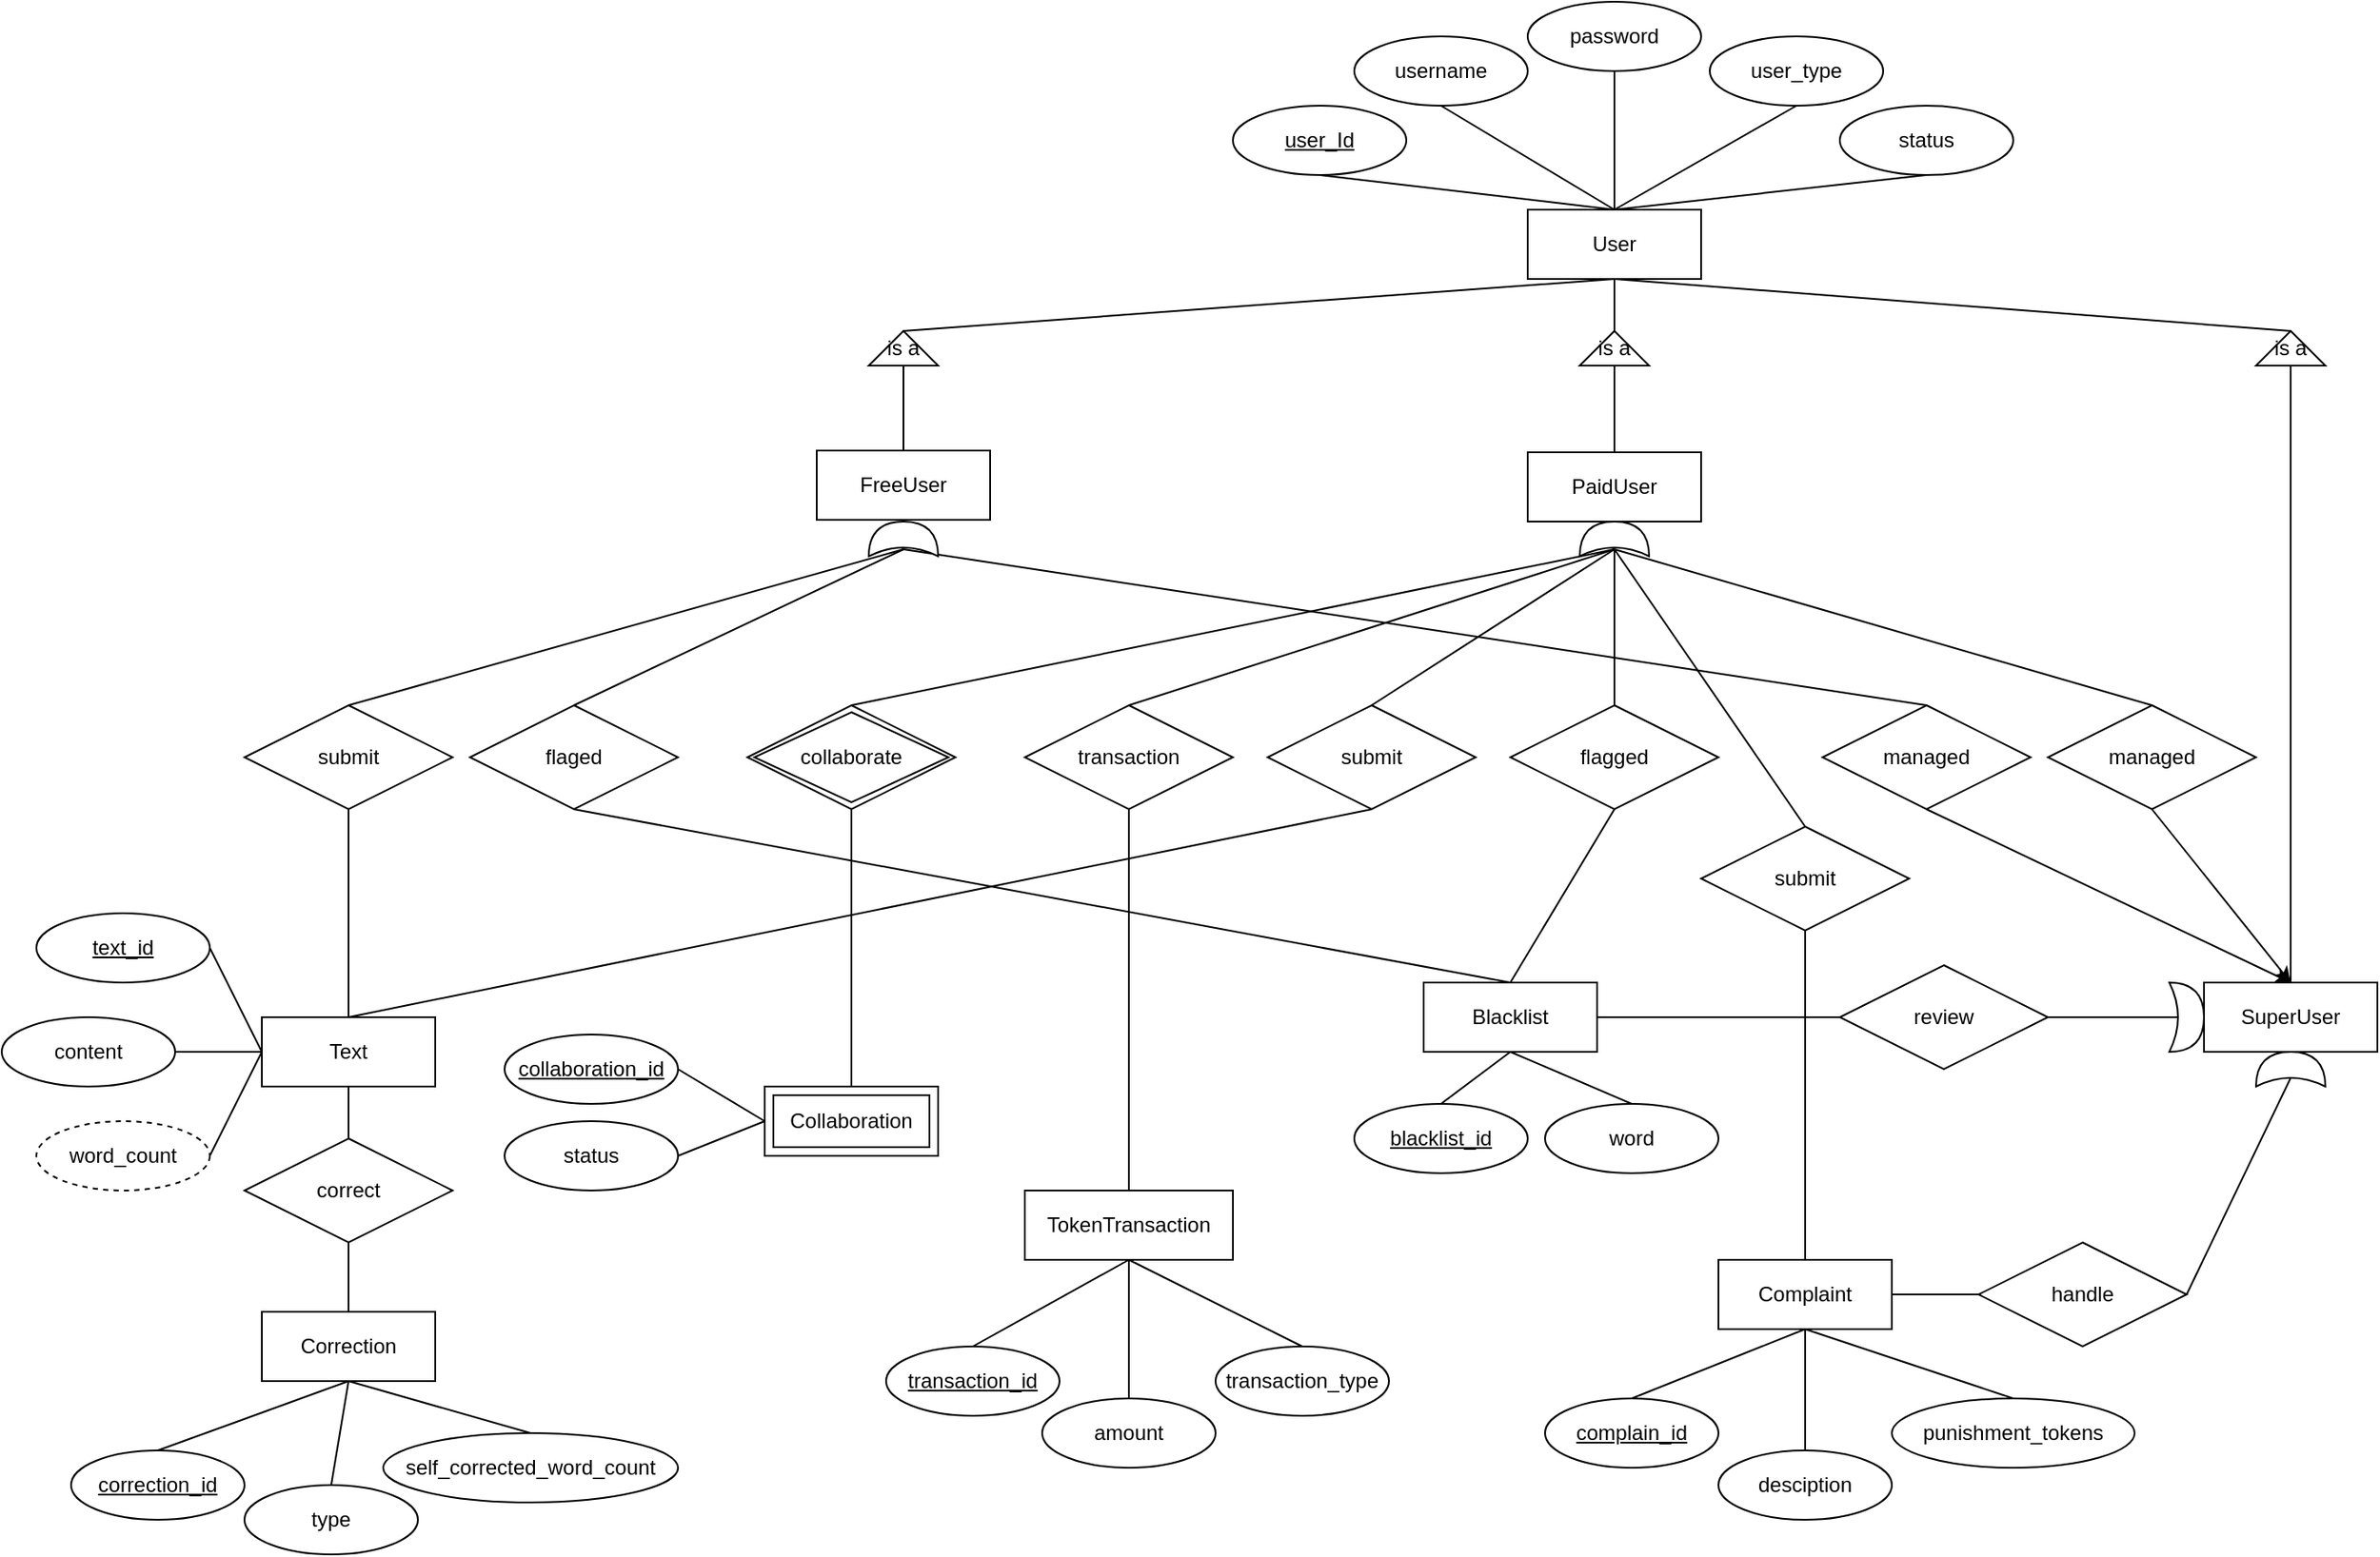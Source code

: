 <mxfile version="26.2.12">
  <diagram name="Page-1" id="tHgPeY9jMF7RolDbm9n4">
    <mxGraphModel dx="2150" dy="864" grid="1" gridSize="10" guides="1" tooltips="1" connect="1" arrows="1" fold="1" page="1" pageScale="1" pageWidth="850" pageHeight="1100" math="0" shadow="0">
      <root>
        <mxCell id="0" />
        <mxCell id="1" parent="0" />
        <mxCell id="P4qbpCAmtp6lULKFUFbl-10" value="user_Id" style="ellipse;whiteSpace=wrap;html=1;align=center;fontStyle=4;fontSize=12;spacing=2;" parent="1" vertex="1">
          <mxGeometry x="200" y="94" width="100" height="40" as="geometry" />
        </mxCell>
        <mxCell id="P4qbpCAmtp6lULKFUFbl-11" value="username" style="ellipse;whiteSpace=wrap;html=1;align=center;fontSize=12;spacing=2;" parent="1" vertex="1">
          <mxGeometry x="270" y="54" width="100" height="40" as="geometry" />
        </mxCell>
        <mxCell id="P4qbpCAmtp6lULKFUFbl-12" value="password" style="ellipse;whiteSpace=wrap;html=1;align=center;fontSize=12;spacing=2;" parent="1" vertex="1">
          <mxGeometry x="370" y="34" width="100" height="40" as="geometry" />
        </mxCell>
        <mxCell id="P4qbpCAmtp6lULKFUFbl-13" value="user_type" style="ellipse;whiteSpace=wrap;html=1;align=center;fontSize=12;spacing=2;" parent="1" vertex="1">
          <mxGeometry x="475" y="54" width="100" height="40" as="geometry" />
        </mxCell>
        <mxCell id="P4qbpCAmtp6lULKFUFbl-14" value="status" style="ellipse;whiteSpace=wrap;html=1;align=center;fontSize=12;spacing=2;" parent="1" vertex="1">
          <mxGeometry x="550" y="94" width="100" height="40" as="geometry" />
        </mxCell>
        <mxCell id="P4qbpCAmtp6lULKFUFbl-15" value="User" style="whiteSpace=wrap;html=1;align=center;fontSize=12;spacing=2;" parent="1" vertex="1">
          <mxGeometry x="370" y="154" width="100" height="40" as="geometry" />
        </mxCell>
        <mxCell id="P4qbpCAmtp6lULKFUFbl-16" value="" style="endArrow=none;html=1;rounded=0;entryX=0.5;entryY=1;entryDx=0;entryDy=0;exitX=0.5;exitY=0;exitDx=0;exitDy=0;fontSize=12;spacing=2;" parent="1" source="P4qbpCAmtp6lULKFUFbl-15" target="P4qbpCAmtp6lULKFUFbl-10" edge="1">
          <mxGeometry width="50" height="50" relative="1" as="geometry">
            <mxPoint x="530" y="394" as="sourcePoint" />
            <mxPoint x="580" y="344" as="targetPoint" />
          </mxGeometry>
        </mxCell>
        <mxCell id="P4qbpCAmtp6lULKFUFbl-17" value="" style="endArrow=none;html=1;rounded=0;exitX=0.5;exitY=0;exitDx=0;exitDy=0;entryX=0.5;entryY=1;entryDx=0;entryDy=0;fontSize=12;spacing=2;" parent="1" source="P4qbpCAmtp6lULKFUFbl-15" target="P4qbpCAmtp6lULKFUFbl-11" edge="1">
          <mxGeometry width="50" height="50" relative="1" as="geometry">
            <mxPoint x="430" y="164" as="sourcePoint" />
            <mxPoint x="300" y="94" as="targetPoint" />
          </mxGeometry>
        </mxCell>
        <mxCell id="P4qbpCAmtp6lULKFUFbl-18" value="" style="endArrow=none;html=1;rounded=0;entryX=0.5;entryY=1;entryDx=0;entryDy=0;exitX=0.5;exitY=0;exitDx=0;exitDy=0;fontSize=12;spacing=2;" parent="1" source="P4qbpCAmtp6lULKFUFbl-15" target="P4qbpCAmtp6lULKFUFbl-12" edge="1">
          <mxGeometry width="50" height="50" relative="1" as="geometry">
            <mxPoint x="440" y="174" as="sourcePoint" />
            <mxPoint x="230" y="134" as="targetPoint" />
          </mxGeometry>
        </mxCell>
        <mxCell id="P4qbpCAmtp6lULKFUFbl-19" value="" style="endArrow=none;html=1;rounded=0;entryX=0.5;entryY=1;entryDx=0;entryDy=0;exitX=0.5;exitY=0;exitDx=0;exitDy=0;fontSize=12;spacing=2;" parent="1" source="P4qbpCAmtp6lULKFUFbl-15" target="P4qbpCAmtp6lULKFUFbl-13" edge="1">
          <mxGeometry width="50" height="50" relative="1" as="geometry">
            <mxPoint x="450" y="184" as="sourcePoint" />
            <mxPoint x="240" y="144" as="targetPoint" />
          </mxGeometry>
        </mxCell>
        <mxCell id="P4qbpCAmtp6lULKFUFbl-20" value="" style="endArrow=none;html=1;rounded=0;entryX=0.5;entryY=1;entryDx=0;entryDy=0;exitX=0.5;exitY=0;exitDx=0;exitDy=0;fontSize=12;spacing=2;" parent="1" source="P4qbpCAmtp6lULKFUFbl-15" target="P4qbpCAmtp6lULKFUFbl-14" edge="1">
          <mxGeometry width="50" height="50" relative="1" as="geometry">
            <mxPoint x="460" y="194" as="sourcePoint" />
            <mxPoint x="250" y="154" as="targetPoint" />
          </mxGeometry>
        </mxCell>
        <mxCell id="7ByEqX-ZZdBEufOnPg0Z-1" value="is a" style="triangle;whiteSpace=wrap;html=1;direction=north;" parent="1" vertex="1">
          <mxGeometry x="400" y="224" width="40" height="20" as="geometry" />
        </mxCell>
        <mxCell id="7ByEqX-ZZdBEufOnPg0Z-4" value="" style="endArrow=none;html=1;rounded=0;entryX=0.5;entryY=1;entryDx=0;entryDy=0;exitX=1;exitY=0.5;exitDx=0;exitDy=0;" parent="1" source="7ByEqX-ZZdBEufOnPg0Z-1" target="P4qbpCAmtp6lULKFUFbl-15" edge="1">
          <mxGeometry width="50" height="50" relative="1" as="geometry">
            <mxPoint x="590" y="424" as="sourcePoint" />
            <mxPoint x="640" y="374" as="targetPoint" />
          </mxGeometry>
        </mxCell>
        <mxCell id="uxxhs3VHasBQDtWrgDYH-1" value="" style="endArrow=none;html=1;rounded=0;entryX=0;entryY=0.5;entryDx=0;entryDy=0;exitX=0.5;exitY=0;exitDx=0;exitDy=0;" parent="1" target="7ByEqX-ZZdBEufOnPg0Z-1" edge="1">
          <mxGeometry width="50" height="50" relative="1" as="geometry">
            <mxPoint x="420" y="294" as="sourcePoint" />
            <mxPoint x="460" y="394" as="targetPoint" />
          </mxGeometry>
        </mxCell>
        <mxCell id="uxxhs3VHasBQDtWrgDYH-2" value="is a" style="triangle;whiteSpace=wrap;html=1;direction=north;" parent="1" vertex="1">
          <mxGeometry x="-10" y="224" width="40" height="20" as="geometry" />
        </mxCell>
        <mxCell id="uxxhs3VHasBQDtWrgDYH-4" value="" style="endArrow=none;html=1;rounded=0;entryX=0;entryY=0.5;entryDx=0;entryDy=0;exitX=0.5;exitY=0;exitDx=0;exitDy=0;" parent="1" source="TUzhLPqwvkeekrmiyJnX-29" target="uxxhs3VHasBQDtWrgDYH-2" edge="1">
          <mxGeometry width="50" height="50" relative="1" as="geometry">
            <mxPoint x="10" y="290" as="sourcePoint" />
            <mxPoint x="290" y="360" as="targetPoint" />
          </mxGeometry>
        </mxCell>
        <mxCell id="uxxhs3VHasBQDtWrgDYH-5" value="is a" style="triangle;whiteSpace=wrap;html=1;direction=north;" parent="1" vertex="1">
          <mxGeometry x="790" y="224" width="40" height="20" as="geometry" />
        </mxCell>
        <mxCell id="uxxhs3VHasBQDtWrgDYH-6" value="SuperUser" style="whiteSpace=wrap;html=1;align=center;" parent="1" vertex="1">
          <mxGeometry x="760" y="600" width="100" height="40" as="geometry" />
        </mxCell>
        <mxCell id="uxxhs3VHasBQDtWrgDYH-7" value="" style="endArrow=none;html=1;rounded=0;entryX=0;entryY=0.5;entryDx=0;entryDy=0;exitX=0.5;exitY=0;exitDx=0;exitDy=0;" parent="1" source="uxxhs3VHasBQDtWrgDYH-6" target="uxxhs3VHasBQDtWrgDYH-5" edge="1">
          <mxGeometry width="50" height="50" relative="1" as="geometry">
            <mxPoint x="580" y="410" as="sourcePoint" />
            <mxPoint x="630" y="360" as="targetPoint" />
          </mxGeometry>
        </mxCell>
        <mxCell id="uxxhs3VHasBQDtWrgDYH-9" value="" style="endArrow=none;html=1;rounded=0;entryX=0.5;entryY=1;entryDx=0;entryDy=0;exitX=1;exitY=0.5;exitDx=0;exitDy=0;" parent="1" source="uxxhs3VHasBQDtWrgDYH-2" target="P4qbpCAmtp6lULKFUFbl-15" edge="1">
          <mxGeometry width="50" height="50" relative="1" as="geometry">
            <mxPoint x="410" y="414" as="sourcePoint" />
            <mxPoint x="460" y="364" as="targetPoint" />
          </mxGeometry>
        </mxCell>
        <mxCell id="uxxhs3VHasBQDtWrgDYH-10" value="" style="endArrow=none;html=1;rounded=0;entryX=0.5;entryY=1;entryDx=0;entryDy=0;exitX=1;exitY=0.5;exitDx=0;exitDy=0;" parent="1" source="uxxhs3VHasBQDtWrgDYH-5" target="P4qbpCAmtp6lULKFUFbl-15" edge="1">
          <mxGeometry width="50" height="50" relative="1" as="geometry">
            <mxPoint x="410" y="414" as="sourcePoint" />
            <mxPoint x="460" y="364" as="targetPoint" />
          </mxGeometry>
        </mxCell>
        <mxCell id="uxxhs3VHasBQDtWrgDYH-12" value="managed" style="shape=rhombus;perimeter=rhombusPerimeter;whiteSpace=wrap;html=1;align=center;" parent="1" vertex="1">
          <mxGeometry x="670" y="440" width="120" height="60" as="geometry" />
        </mxCell>
        <mxCell id="uxxhs3VHasBQDtWrgDYH-13" value="" style="endArrow=none;html=1;rounded=0;entryX=0.5;entryY=1;entryDx=0;entryDy=0;exitX=0.5;exitY=0;exitDx=0;exitDy=0;" parent="1" source="uxxhs3VHasBQDtWrgDYH-12" edge="1">
          <mxGeometry width="50" height="50" relative="1" as="geometry">
            <mxPoint x="410" y="460" as="sourcePoint" />
            <mxPoint x="420" y="350" as="targetPoint" />
          </mxGeometry>
        </mxCell>
        <mxCell id="uxxhs3VHasBQDtWrgDYH-15" value="managed" style="shape=rhombus;perimeter=rhombusPerimeter;whiteSpace=wrap;html=1;align=center;" parent="1" vertex="1">
          <mxGeometry x="540" y="440" width="120" height="60" as="geometry" />
        </mxCell>
        <mxCell id="uxxhs3VHasBQDtWrgDYH-16" value="" style="endArrow=none;html=1;rounded=0;exitX=0.5;exitY=1;exitDx=0;exitDy=0;entryX=0.5;entryY=0;entryDx=0;entryDy=0;" parent="1" target="uxxhs3VHasBQDtWrgDYH-15" edge="1">
          <mxGeometry width="50" height="50" relative="1" as="geometry">
            <mxPoint x="10" y="350" as="sourcePoint" />
            <mxPoint x="460" y="410" as="targetPoint" />
          </mxGeometry>
        </mxCell>
        <mxCell id="uxxhs3VHasBQDtWrgDYH-18" value="Text" style="whiteSpace=wrap;html=1;align=center;" parent="1" vertex="1">
          <mxGeometry x="-360" y="620" width="100" height="40" as="geometry" />
        </mxCell>
        <mxCell id="uxxhs3VHasBQDtWrgDYH-19" value="Blacklist" style="whiteSpace=wrap;html=1;align=center;" parent="1" vertex="1">
          <mxGeometry x="310" y="600" width="100" height="40" as="geometry" />
        </mxCell>
        <mxCell id="uxxhs3VHasBQDtWrgDYH-20" value="TokenTransaction" style="whiteSpace=wrap;html=1;align=center;" parent="1" vertex="1">
          <mxGeometry x="80" y="720" width="120" height="40" as="geometry" />
        </mxCell>
        <mxCell id="uxxhs3VHasBQDtWrgDYH-21" value="Correction" style="whiteSpace=wrap;html=1;align=center;" parent="1" vertex="1">
          <mxGeometry x="-360" y="790" width="100" height="40" as="geometry" />
        </mxCell>
        <mxCell id="uxxhs3VHasBQDtWrgDYH-22" value="submit" style="shape=rhombus;perimeter=rhombusPerimeter;whiteSpace=wrap;html=1;align=center;" parent="1" vertex="1">
          <mxGeometry x="-370" y="440" width="120" height="60" as="geometry" />
        </mxCell>
        <mxCell id="uxxhs3VHasBQDtWrgDYH-23" value="flagged" style="shape=rhombus;perimeter=rhombusPerimeter;whiteSpace=wrap;html=1;align=center;" parent="1" vertex="1">
          <mxGeometry x="360" y="440" width="120" height="60" as="geometry" />
        </mxCell>
        <mxCell id="uxxhs3VHasBQDtWrgDYH-24" value="" style="endArrow=none;html=1;rounded=0;exitX=0.5;exitY=0;exitDx=0;exitDy=0;" parent="1" source="uxxhs3VHasBQDtWrgDYH-23" edge="1">
          <mxGeometry width="50" height="50" relative="1" as="geometry">
            <mxPoint x="410" y="460" as="sourcePoint" />
            <mxPoint x="420" y="350" as="targetPoint" />
          </mxGeometry>
        </mxCell>
        <mxCell id="uxxhs3VHasBQDtWrgDYH-25" value="" style="endArrow=none;html=1;rounded=0;entryX=0.5;entryY=1;entryDx=0;entryDy=0;exitX=0.5;exitY=0;exitDx=0;exitDy=0;" parent="1" source="uxxhs3VHasBQDtWrgDYH-19" target="uxxhs3VHasBQDtWrgDYH-23" edge="1">
          <mxGeometry width="50" height="50" relative="1" as="geometry">
            <mxPoint x="360" y="585" as="sourcePoint" />
            <mxPoint x="460" y="440" as="targetPoint" />
          </mxGeometry>
        </mxCell>
        <mxCell id="uxxhs3VHasBQDtWrgDYH-26" value="" style="endArrow=none;html=1;rounded=0;exitX=0.5;exitY=0;exitDx=0;exitDy=0;entryX=0.5;entryY=1;entryDx=0;entryDy=0;" parent="1" source="uxxhs3VHasBQDtWrgDYH-22" edge="1">
          <mxGeometry width="50" height="50" relative="1" as="geometry">
            <mxPoint x="60" y="400" as="sourcePoint" />
            <mxPoint x="10" y="350" as="targetPoint" />
          </mxGeometry>
        </mxCell>
        <mxCell id="uxxhs3VHasBQDtWrgDYH-27" value="submit" style="shape=rhombus;perimeter=rhombusPerimeter;whiteSpace=wrap;html=1;align=center;" parent="1" vertex="1">
          <mxGeometry x="220" y="440" width="120" height="60" as="geometry" />
        </mxCell>
        <mxCell id="uxxhs3VHasBQDtWrgDYH-28" value="flaged" style="shape=rhombus;perimeter=rhombusPerimeter;whiteSpace=wrap;html=1;align=center;" parent="1" vertex="1">
          <mxGeometry x="-240" y="440" width="120" height="60" as="geometry" />
        </mxCell>
        <mxCell id="uxxhs3VHasBQDtWrgDYH-29" value="" style="endArrow=none;html=1;rounded=0;entryX=0.5;entryY=1;entryDx=0;entryDy=0;exitX=0.5;exitY=0;exitDx=0;exitDy=0;" parent="1" source="uxxhs3VHasBQDtWrgDYH-18" target="uxxhs3VHasBQDtWrgDYH-27" edge="1">
          <mxGeometry width="50" height="50" relative="1" as="geometry">
            <mxPoint x="350" y="600" as="sourcePoint" />
            <mxPoint x="460" y="440" as="targetPoint" />
          </mxGeometry>
        </mxCell>
        <mxCell id="uxxhs3VHasBQDtWrgDYH-31" value="" style="endArrow=none;html=1;rounded=0;entryX=0.5;entryY=1;entryDx=0;entryDy=0;" parent="1" target="uxxhs3VHasBQDtWrgDYH-28" edge="1">
          <mxGeometry width="50" height="50" relative="1" as="geometry">
            <mxPoint x="360" y="600" as="sourcePoint" />
            <mxPoint x="460" y="440" as="targetPoint" />
          </mxGeometry>
        </mxCell>
        <mxCell id="uxxhs3VHasBQDtWrgDYH-32" value="" style="endArrow=none;html=1;rounded=0;entryX=0.5;entryY=1;entryDx=0;entryDy=0;exitX=0.5;exitY=0;exitDx=0;exitDy=0;" parent="1" source="uxxhs3VHasBQDtWrgDYH-28" edge="1">
          <mxGeometry width="50" height="50" relative="1" as="geometry">
            <mxPoint x="410" y="460" as="sourcePoint" />
            <mxPoint x="10" y="350" as="targetPoint" />
          </mxGeometry>
        </mxCell>
        <mxCell id="uxxhs3VHasBQDtWrgDYH-33" value="" style="endArrow=none;html=1;rounded=0;entryX=0.5;entryY=1;entryDx=0;entryDy=0;exitX=0.5;exitY=0;exitDx=0;exitDy=0;" parent="1" source="uxxhs3VHasBQDtWrgDYH-27" edge="1">
          <mxGeometry width="50" height="50" relative="1" as="geometry">
            <mxPoint x="410" y="460" as="sourcePoint" />
            <mxPoint x="420" y="350" as="targetPoint" />
          </mxGeometry>
        </mxCell>
        <mxCell id="uxxhs3VHasBQDtWrgDYH-35" value="review" style="shape=rhombus;perimeter=rhombusPerimeter;whiteSpace=wrap;html=1;align=center;" parent="1" vertex="1">
          <mxGeometry x="550" y="590" width="120" height="60" as="geometry" />
        </mxCell>
        <mxCell id="uxxhs3VHasBQDtWrgDYH-36" value="" style="endArrow=none;html=1;rounded=0;entryX=0;entryY=0.5;entryDx=0;entryDy=0;exitX=1;exitY=0.5;exitDx=0;exitDy=0;" parent="1" source="uxxhs3VHasBQDtWrgDYH-19" target="uxxhs3VHasBQDtWrgDYH-35" edge="1">
          <mxGeometry width="50" height="50" relative="1" as="geometry">
            <mxPoint x="425" y="620" as="sourcePoint" />
            <mxPoint x="460" y="440" as="targetPoint" />
          </mxGeometry>
        </mxCell>
        <mxCell id="uxxhs3VHasBQDtWrgDYH-37" value="" style="endArrow=none;html=1;rounded=0;entryX=0.25;entryY=0.5;entryDx=0;entryDy=0;entryPerimeter=0;" parent="1" source="uxxhs3VHasBQDtWrgDYH-35" target="TUzhLPqwvkeekrmiyJnX-33" edge="1">
          <mxGeometry width="50" height="50" relative="1" as="geometry">
            <mxPoint x="410" y="490" as="sourcePoint" />
            <mxPoint x="730" y="620" as="targetPoint" />
          </mxGeometry>
        </mxCell>
        <mxCell id="uxxhs3VHasBQDtWrgDYH-38" value="text_id" style="ellipse;whiteSpace=wrap;html=1;align=center;fontStyle=4;" parent="1" vertex="1">
          <mxGeometry x="-490" y="560" width="100" height="40" as="geometry" />
        </mxCell>
        <mxCell id="uxxhs3VHasBQDtWrgDYH-39" value="content" style="ellipse;whiteSpace=wrap;html=1;align=center;" parent="1" vertex="1">
          <mxGeometry x="-510" y="620" width="100" height="40" as="geometry" />
        </mxCell>
        <mxCell id="uxxhs3VHasBQDtWrgDYH-41" value="word_count" style="ellipse;whiteSpace=wrap;html=1;align=center;dashed=1;" parent="1" vertex="1">
          <mxGeometry x="-490" y="680" width="100" height="40" as="geometry" />
        </mxCell>
        <mxCell id="uxxhs3VHasBQDtWrgDYH-42" value="" style="endArrow=none;html=1;rounded=0;entryX=1;entryY=0.5;entryDx=0;entryDy=0;exitX=0;exitY=0.5;exitDx=0;exitDy=0;" parent="1" source="uxxhs3VHasBQDtWrgDYH-18" target="uxxhs3VHasBQDtWrgDYH-38" edge="1">
          <mxGeometry width="50" height="50" relative="1" as="geometry">
            <mxPoint x="90" y="510" as="sourcePoint" />
            <mxPoint x="140" y="460" as="targetPoint" />
          </mxGeometry>
        </mxCell>
        <mxCell id="uxxhs3VHasBQDtWrgDYH-43" value="" style="endArrow=none;html=1;rounded=0;entryX=1;entryY=0.5;entryDx=0;entryDy=0;exitX=0;exitY=0.5;exitDx=0;exitDy=0;" parent="1" source="uxxhs3VHasBQDtWrgDYH-18" target="uxxhs3VHasBQDtWrgDYH-39" edge="1">
          <mxGeometry width="50" height="50" relative="1" as="geometry">
            <mxPoint x="90" y="510" as="sourcePoint" />
            <mxPoint x="140" y="460" as="targetPoint" />
          </mxGeometry>
        </mxCell>
        <mxCell id="uxxhs3VHasBQDtWrgDYH-44" value="" style="endArrow=none;html=1;rounded=0;entryX=1;entryY=0.5;entryDx=0;entryDy=0;exitX=0;exitY=0.5;exitDx=0;exitDy=0;" parent="1" source="uxxhs3VHasBQDtWrgDYH-18" target="uxxhs3VHasBQDtWrgDYH-41" edge="1">
          <mxGeometry width="50" height="50" relative="1" as="geometry">
            <mxPoint x="90" y="510" as="sourcePoint" />
            <mxPoint x="140" y="460" as="targetPoint" />
          </mxGeometry>
        </mxCell>
        <mxCell id="uxxhs3VHasBQDtWrgDYH-45" value="blacklist_id" style="ellipse;whiteSpace=wrap;html=1;align=center;fontStyle=4;" parent="1" vertex="1">
          <mxGeometry x="270" y="670" width="100" height="40" as="geometry" />
        </mxCell>
        <mxCell id="uxxhs3VHasBQDtWrgDYH-46" value="word" style="ellipse;whiteSpace=wrap;html=1;align=center;" parent="1" vertex="1">
          <mxGeometry x="380" y="670" width="100" height="40" as="geometry" />
        </mxCell>
        <mxCell id="uxxhs3VHasBQDtWrgDYH-50" value="Complaint" style="whiteSpace=wrap;html=1;align=center;" parent="1" vertex="1">
          <mxGeometry x="480" y="760" width="100" height="40" as="geometry" />
        </mxCell>
        <mxCell id="uxxhs3VHasBQDtWrgDYH-52" value="submit" style="shape=rhombus;perimeter=rhombusPerimeter;whiteSpace=wrap;html=1;align=center;" parent="1" vertex="1">
          <mxGeometry x="470" y="510" width="120" height="60" as="geometry" />
        </mxCell>
        <mxCell id="uxxhs3VHasBQDtWrgDYH-53" value="" style="endArrow=none;html=1;rounded=0;entryX=0.5;entryY=1;entryDx=0;entryDy=0;exitX=0.5;exitY=0;exitDx=0;exitDy=0;" parent="1" source="uxxhs3VHasBQDtWrgDYH-52" edge="1">
          <mxGeometry width="50" height="50" relative="1" as="geometry">
            <mxPoint x="320" y="580" as="sourcePoint" />
            <mxPoint x="420" y="350" as="targetPoint" />
          </mxGeometry>
        </mxCell>
        <mxCell id="uxxhs3VHasBQDtWrgDYH-54" value="" style="endArrow=none;html=1;rounded=0;entryX=0.5;entryY=1;entryDx=0;entryDy=0;exitX=0.5;exitY=0;exitDx=0;exitDy=0;" parent="1" source="uxxhs3VHasBQDtWrgDYH-50" target="uxxhs3VHasBQDtWrgDYH-52" edge="1">
          <mxGeometry width="50" height="50" relative="1" as="geometry">
            <mxPoint x="320" y="610" as="sourcePoint" />
            <mxPoint x="370" y="560" as="targetPoint" />
          </mxGeometry>
        </mxCell>
        <mxCell id="uxxhs3VHasBQDtWrgDYH-55" value="handle" style="shape=rhombus;perimeter=rhombusPerimeter;whiteSpace=wrap;html=1;align=center;" parent="1" vertex="1">
          <mxGeometry x="630" y="750" width="120" height="60" as="geometry" />
        </mxCell>
        <mxCell id="uxxhs3VHasBQDtWrgDYH-56" value="" style="endArrow=none;html=1;rounded=0;exitX=1;exitY=0.5;exitDx=0;exitDy=0;entryX=0.25;entryY=0.5;entryDx=0;entryDy=0;entryPerimeter=0;" parent="1" source="uxxhs3VHasBQDtWrgDYH-55" target="TUzhLPqwvkeekrmiyJnX-34" edge="1">
          <mxGeometry width="50" height="50" relative="1" as="geometry">
            <mxPoint x="320" y="610" as="sourcePoint" />
            <mxPoint x="800" y="690" as="targetPoint" />
          </mxGeometry>
        </mxCell>
        <mxCell id="uxxhs3VHasBQDtWrgDYH-57" value="" style="endArrow=none;html=1;rounded=0;entryX=0;entryY=0.5;entryDx=0;entryDy=0;exitX=1;exitY=0.5;exitDx=0;exitDy=0;" parent="1" source="uxxhs3VHasBQDtWrgDYH-50" target="uxxhs3VHasBQDtWrgDYH-55" edge="1">
          <mxGeometry width="50" height="50" relative="1" as="geometry">
            <mxPoint x="320" y="610" as="sourcePoint" />
            <mxPoint x="370" y="560" as="targetPoint" />
          </mxGeometry>
        </mxCell>
        <mxCell id="uxxhs3VHasBQDtWrgDYH-58" value="correct" style="shape=rhombus;perimeter=rhombusPerimeter;whiteSpace=wrap;html=1;align=center;" parent="1" vertex="1">
          <mxGeometry x="-370" y="690" width="120" height="60" as="geometry" />
        </mxCell>
        <mxCell id="uxxhs3VHasBQDtWrgDYH-59" value="" style="endArrow=none;html=1;rounded=0;entryX=0.5;entryY=0;entryDx=0;entryDy=0;exitX=0.5;exitY=1;exitDx=0;exitDy=0;" parent="1" source="uxxhs3VHasBQDtWrgDYH-58" target="uxxhs3VHasBQDtWrgDYH-21" edge="1">
          <mxGeometry width="50" height="50" relative="1" as="geometry">
            <mxPoint x="320" y="610" as="sourcePoint" />
            <mxPoint x="370" y="560" as="targetPoint" />
          </mxGeometry>
        </mxCell>
        <mxCell id="uxxhs3VHasBQDtWrgDYH-61" value="" style="endArrow=none;html=1;rounded=0;entryX=0.5;entryY=1;entryDx=0;entryDy=0;exitX=0.5;exitY=0;exitDx=0;exitDy=0;" parent="1" source="uxxhs3VHasBQDtWrgDYH-58" target="uxxhs3VHasBQDtWrgDYH-18" edge="1">
          <mxGeometry width="50" height="50" relative="1" as="geometry">
            <mxPoint x="130" y="630" as="sourcePoint" />
            <mxPoint x="180" y="580" as="targetPoint" />
          </mxGeometry>
        </mxCell>
        <mxCell id="uxxhs3VHasBQDtWrgDYH-62" value="transaction" style="shape=rhombus;perimeter=rhombusPerimeter;whiteSpace=wrap;html=1;align=center;" parent="1" vertex="1">
          <mxGeometry x="80" y="440" width="120" height="60" as="geometry" />
        </mxCell>
        <mxCell id="uxxhs3VHasBQDtWrgDYH-63" value="" style="endArrow=none;html=1;rounded=0;exitX=0.5;exitY=0;exitDx=0;exitDy=0;" parent="1" source="uxxhs3VHasBQDtWrgDYH-62" edge="1">
          <mxGeometry width="50" height="50" relative="1" as="geometry">
            <mxPoint x="190" y="580" as="sourcePoint" />
            <mxPoint x="420" y="350" as="targetPoint" />
          </mxGeometry>
        </mxCell>
        <mxCell id="uxxhs3VHasBQDtWrgDYH-64" value="" style="endArrow=none;html=1;rounded=0;entryX=0.5;entryY=1;entryDx=0;entryDy=0;exitX=0.5;exitY=0;exitDx=0;exitDy=0;" parent="1" source="uxxhs3VHasBQDtWrgDYH-20" target="uxxhs3VHasBQDtWrgDYH-62" edge="1">
          <mxGeometry width="50" height="50" relative="1" as="geometry">
            <mxPoint x="190" y="610" as="sourcePoint" />
            <mxPoint x="240" y="560" as="targetPoint" />
          </mxGeometry>
        </mxCell>
        <mxCell id="uxxhs3VHasBQDtWrgDYH-65" value="" style="endArrow=none;html=1;rounded=0;entryX=0.5;entryY=1;entryDx=0;entryDy=0;exitX=0.5;exitY=0;exitDx=0;exitDy=0;" parent="1" source="uxxhs3VHasBQDtWrgDYH-45" target="uxxhs3VHasBQDtWrgDYH-19" edge="1">
          <mxGeometry width="50" height="50" relative="1" as="geometry">
            <mxPoint x="200" y="610" as="sourcePoint" />
            <mxPoint x="250" y="560" as="targetPoint" />
          </mxGeometry>
        </mxCell>
        <mxCell id="uxxhs3VHasBQDtWrgDYH-66" value="" style="endArrow=none;html=1;rounded=0;entryX=0.5;entryY=1;entryDx=0;entryDy=0;exitX=0.5;exitY=0;exitDx=0;exitDy=0;" parent="1" source="uxxhs3VHasBQDtWrgDYH-46" target="uxxhs3VHasBQDtWrgDYH-19" edge="1">
          <mxGeometry width="50" height="50" relative="1" as="geometry">
            <mxPoint x="200" y="610" as="sourcePoint" />
            <mxPoint x="250" y="560" as="targetPoint" />
          </mxGeometry>
        </mxCell>
        <mxCell id="uxxhs3VHasBQDtWrgDYH-70" value="transaction_id" style="ellipse;whiteSpace=wrap;html=1;align=center;fontStyle=4;" parent="1" vertex="1">
          <mxGeometry y="810" width="100" height="40" as="geometry" />
        </mxCell>
        <mxCell id="uxxhs3VHasBQDtWrgDYH-71" value="amount" style="ellipse;whiteSpace=wrap;html=1;align=center;" parent="1" vertex="1">
          <mxGeometry x="90" y="840" width="100" height="40" as="geometry" />
        </mxCell>
        <mxCell id="uxxhs3VHasBQDtWrgDYH-72" value="transaction_type" style="ellipse;whiteSpace=wrap;html=1;align=center;" parent="1" vertex="1">
          <mxGeometry x="190" y="810" width="100" height="40" as="geometry" />
        </mxCell>
        <mxCell id="uxxhs3VHasBQDtWrgDYH-73" value="" style="endArrow=none;html=1;rounded=0;entryX=0.5;entryY=0;entryDx=0;entryDy=0;exitX=0.5;exitY=1;exitDx=0;exitDy=0;" parent="1" source="uxxhs3VHasBQDtWrgDYH-20" target="uxxhs3VHasBQDtWrgDYH-70" edge="1">
          <mxGeometry width="50" height="50" relative="1" as="geometry">
            <mxPoint x="370" y="550" as="sourcePoint" />
            <mxPoint x="420" y="500" as="targetPoint" />
          </mxGeometry>
        </mxCell>
        <mxCell id="uxxhs3VHasBQDtWrgDYH-74" value="" style="endArrow=none;html=1;rounded=0;entryX=0.5;entryY=0;entryDx=0;entryDy=0;exitX=0.5;exitY=1;exitDx=0;exitDy=0;" parent="1" source="uxxhs3VHasBQDtWrgDYH-20" target="uxxhs3VHasBQDtWrgDYH-71" edge="1">
          <mxGeometry width="50" height="50" relative="1" as="geometry">
            <mxPoint x="370" y="550" as="sourcePoint" />
            <mxPoint x="420" y="500" as="targetPoint" />
          </mxGeometry>
        </mxCell>
        <mxCell id="uxxhs3VHasBQDtWrgDYH-75" value="" style="endArrow=none;html=1;rounded=0;entryX=0.5;entryY=0;entryDx=0;entryDy=0;" parent="1" target="uxxhs3VHasBQDtWrgDYH-72" edge="1">
          <mxGeometry width="50" height="50" relative="1" as="geometry">
            <mxPoint x="140" y="760" as="sourcePoint" />
            <mxPoint x="420" y="500" as="targetPoint" />
          </mxGeometry>
        </mxCell>
        <mxCell id="uxxhs3VHasBQDtWrgDYH-76" value="correction_id" style="ellipse;whiteSpace=wrap;html=1;align=center;fontStyle=4;" parent="1" vertex="1">
          <mxGeometry x="-470" y="870" width="100" height="40" as="geometry" />
        </mxCell>
        <mxCell id="uxxhs3VHasBQDtWrgDYH-77" value="type" style="ellipse;whiteSpace=wrap;html=1;align=center;" parent="1" vertex="1">
          <mxGeometry x="-370" y="890" width="100" height="40" as="geometry" />
        </mxCell>
        <mxCell id="uxxhs3VHasBQDtWrgDYH-78" value="self_corrected_word_count" style="ellipse;whiteSpace=wrap;html=1;align=center;" parent="1" vertex="1">
          <mxGeometry x="-290" y="860" width="170" height="40" as="geometry" />
        </mxCell>
        <mxCell id="uxxhs3VHasBQDtWrgDYH-79" value="" style="endArrow=none;html=1;rounded=0;entryX=0.5;entryY=0;entryDx=0;entryDy=0;exitX=0.5;exitY=1;exitDx=0;exitDy=0;" parent="1" source="uxxhs3VHasBQDtWrgDYH-21" target="uxxhs3VHasBQDtWrgDYH-76" edge="1">
          <mxGeometry width="50" height="50" relative="1" as="geometry">
            <mxPoint x="180" y="620" as="sourcePoint" />
            <mxPoint x="230" y="570" as="targetPoint" />
          </mxGeometry>
        </mxCell>
        <mxCell id="uxxhs3VHasBQDtWrgDYH-80" value="" style="endArrow=none;html=1;rounded=0;entryX=0.5;entryY=0;entryDx=0;entryDy=0;" parent="1" target="uxxhs3VHasBQDtWrgDYH-77" edge="1">
          <mxGeometry width="50" height="50" relative="1" as="geometry">
            <mxPoint x="-310" y="830" as="sourcePoint" />
            <mxPoint x="230" y="570" as="targetPoint" />
          </mxGeometry>
        </mxCell>
        <mxCell id="uxxhs3VHasBQDtWrgDYH-81" value="" style="endArrow=none;html=1;rounded=0;entryX=0.5;entryY=0;entryDx=0;entryDy=0;" parent="1" target="uxxhs3VHasBQDtWrgDYH-78" edge="1">
          <mxGeometry width="50" height="50" relative="1" as="geometry">
            <mxPoint x="-310" y="830" as="sourcePoint" />
            <mxPoint x="230" y="570" as="targetPoint" />
          </mxGeometry>
        </mxCell>
        <mxCell id="uxxhs3VHasBQDtWrgDYH-82" value="complain_id" style="ellipse;whiteSpace=wrap;html=1;align=center;fontStyle=4;" parent="1" vertex="1">
          <mxGeometry x="380" y="840" width="100" height="40" as="geometry" />
        </mxCell>
        <mxCell id="uxxhs3VHasBQDtWrgDYH-83" value="desciption" style="ellipse;whiteSpace=wrap;html=1;align=center;" parent="1" vertex="1">
          <mxGeometry x="480" y="870" width="100" height="40" as="geometry" />
        </mxCell>
        <mxCell id="uxxhs3VHasBQDtWrgDYH-84" value="punishment_tokens" style="ellipse;whiteSpace=wrap;html=1;align=center;" parent="1" vertex="1">
          <mxGeometry x="580" y="840" width="140" height="40" as="geometry" />
        </mxCell>
        <mxCell id="uxxhs3VHasBQDtWrgDYH-85" value="" style="endArrow=none;html=1;rounded=0;entryX=0.5;entryY=1;entryDx=0;entryDy=0;exitX=0.5;exitY=0;exitDx=0;exitDy=0;" parent="1" source="uxxhs3VHasBQDtWrgDYH-82" target="uxxhs3VHasBQDtWrgDYH-50" edge="1">
          <mxGeometry width="50" height="50" relative="1" as="geometry">
            <mxPoint x="370" y="590" as="sourcePoint" />
            <mxPoint x="420" y="540" as="targetPoint" />
          </mxGeometry>
        </mxCell>
        <mxCell id="uxxhs3VHasBQDtWrgDYH-86" value="" style="endArrow=none;html=1;rounded=0;entryX=0.5;entryY=1;entryDx=0;entryDy=0;exitX=0.5;exitY=0;exitDx=0;exitDy=0;" parent="1" source="uxxhs3VHasBQDtWrgDYH-83" target="uxxhs3VHasBQDtWrgDYH-50" edge="1">
          <mxGeometry width="50" height="50" relative="1" as="geometry">
            <mxPoint x="370" y="590" as="sourcePoint" />
            <mxPoint x="420" y="540" as="targetPoint" />
          </mxGeometry>
        </mxCell>
        <mxCell id="uxxhs3VHasBQDtWrgDYH-87" value="" style="endArrow=none;html=1;rounded=0;exitX=0.5;exitY=0;exitDx=0;exitDy=0;" parent="1" source="uxxhs3VHasBQDtWrgDYH-84" edge="1">
          <mxGeometry width="50" height="50" relative="1" as="geometry">
            <mxPoint x="370" y="590" as="sourcePoint" />
            <mxPoint x="530" y="800" as="targetPoint" />
          </mxGeometry>
        </mxCell>
        <mxCell id="TUzhLPqwvkeekrmiyJnX-3" value="" style="endArrow=none;html=1;rounded=0;exitX=0.5;exitY=0;exitDx=0;exitDy=0;" edge="1" parent="1" source="TUzhLPqwvkeekrmiyJnX-18">
          <mxGeometry width="50" height="50" relative="1" as="geometry">
            <mxPoint x="-20" y="410" as="sourcePoint" />
            <mxPoint x="420" y="350" as="targetPoint" />
          </mxGeometry>
        </mxCell>
        <mxCell id="TUzhLPqwvkeekrmiyJnX-4" value="" style="endArrow=none;html=1;rounded=0;entryX=0.5;entryY=1;entryDx=0;entryDy=0;exitX=0.5;exitY=0;exitDx=0;exitDy=0;" edge="1" parent="1">
          <mxGeometry width="50" height="50" relative="1" as="geometry">
            <mxPoint x="-20" y="660" as="sourcePoint" />
            <mxPoint x="-20" y="500" as="targetPoint" />
          </mxGeometry>
        </mxCell>
        <mxCell id="TUzhLPqwvkeekrmiyJnX-8" value="collaboration_id" style="ellipse;whiteSpace=wrap;html=1;align=center;fontStyle=4;" vertex="1" parent="1">
          <mxGeometry x="-220" y="630" width="100" height="40" as="geometry" />
        </mxCell>
        <mxCell id="TUzhLPqwvkeekrmiyJnX-9" value="status" style="ellipse;whiteSpace=wrap;html=1;align=center;" vertex="1" parent="1">
          <mxGeometry x="-220" y="680" width="100" height="40" as="geometry" />
        </mxCell>
        <mxCell id="TUzhLPqwvkeekrmiyJnX-10" value="" style="endArrow=none;html=1;rounded=0;entryX=1;entryY=0.5;entryDx=0;entryDy=0;exitX=0;exitY=0.5;exitDx=0;exitDy=0;" edge="1" parent="1" source="TUzhLPqwvkeekrmiyJnX-16" target="TUzhLPqwvkeekrmiyJnX-8">
          <mxGeometry width="50" height="50" relative="1" as="geometry">
            <mxPoint x="-80" y="680" as="sourcePoint" />
            <mxPoint x="160" y="600" as="targetPoint" />
          </mxGeometry>
        </mxCell>
        <mxCell id="TUzhLPqwvkeekrmiyJnX-11" value="" style="endArrow=none;html=1;rounded=0;exitX=1;exitY=0.5;exitDx=0;exitDy=0;entryX=0;entryY=0.5;entryDx=0;entryDy=0;" edge="1" parent="1" source="TUzhLPqwvkeekrmiyJnX-9" target="TUzhLPqwvkeekrmiyJnX-16">
          <mxGeometry width="50" height="50" relative="1" as="geometry">
            <mxPoint x="110" y="650" as="sourcePoint" />
            <mxPoint x="-80" y="680" as="targetPoint" />
          </mxGeometry>
        </mxCell>
        <mxCell id="TUzhLPqwvkeekrmiyJnX-13" value="" style="endArrow=classic;html=1;rounded=0;exitX=0.5;exitY=1;exitDx=0;exitDy=0;entryX=0.5;entryY=0;entryDx=0;entryDy=0;" edge="1" parent="1" source="uxxhs3VHasBQDtWrgDYH-15" target="uxxhs3VHasBQDtWrgDYH-6">
          <mxGeometry width="50" height="50" relative="1" as="geometry">
            <mxPoint x="220" y="650" as="sourcePoint" />
            <mxPoint x="270" y="600" as="targetPoint" />
          </mxGeometry>
        </mxCell>
        <mxCell id="TUzhLPqwvkeekrmiyJnX-14" value="" style="endArrow=classic;html=1;rounded=0;entryX=0.5;entryY=0;entryDx=0;entryDy=0;" edge="1" parent="1" target="uxxhs3VHasBQDtWrgDYH-6">
          <mxGeometry width="50" height="50" relative="1" as="geometry">
            <mxPoint x="730" y="500" as="sourcePoint" />
            <mxPoint x="780" y="450" as="targetPoint" />
          </mxGeometry>
        </mxCell>
        <mxCell id="TUzhLPqwvkeekrmiyJnX-16" value="Collaboration" style="shape=ext;margin=3;double=1;whiteSpace=wrap;html=1;align=center;" vertex="1" parent="1">
          <mxGeometry x="-70" y="660" width="100" height="40" as="geometry" />
        </mxCell>
        <mxCell id="TUzhLPqwvkeekrmiyJnX-18" value="collaborate" style="shape=rhombus;double=1;perimeter=rhombusPerimeter;whiteSpace=wrap;html=1;align=center;" vertex="1" parent="1">
          <mxGeometry x="-80" y="440" width="120" height="60" as="geometry" />
        </mxCell>
        <mxCell id="TUzhLPqwvkeekrmiyJnX-27" value="PaidUser" style="whiteSpace=wrap;html=1;align=center;" vertex="1" parent="1">
          <mxGeometry x="370" y="294" width="100" height="40" as="geometry" />
        </mxCell>
        <mxCell id="TUzhLPqwvkeekrmiyJnX-28" value="" style="shape=xor;whiteSpace=wrap;html=1;direction=north;" vertex="1" parent="1">
          <mxGeometry x="400" y="334" width="40" height="20" as="geometry" />
        </mxCell>
        <mxCell id="TUzhLPqwvkeekrmiyJnX-29" value="FreeUser" style="whiteSpace=wrap;html=1;align=center;" vertex="1" parent="1">
          <mxGeometry x="-40" y="293" width="100" height="40" as="geometry" />
        </mxCell>
        <mxCell id="TUzhLPqwvkeekrmiyJnX-30" value="" style="shape=xor;whiteSpace=wrap;html=1;direction=north;" vertex="1" parent="1">
          <mxGeometry x="-10" y="334" width="40" height="20" as="geometry" />
        </mxCell>
        <mxCell id="TUzhLPqwvkeekrmiyJnX-33" value="" style="shape=xor;whiteSpace=wrap;html=1;direction=east;" vertex="1" parent="1">
          <mxGeometry x="740" y="600" width="20" height="40" as="geometry" />
        </mxCell>
        <mxCell id="TUzhLPqwvkeekrmiyJnX-34" value="" style="shape=xor;whiteSpace=wrap;html=1;direction=north;" vertex="1" parent="1">
          <mxGeometry x="790" y="640" width="40" height="20" as="geometry" />
        </mxCell>
        <mxCell id="TUzhLPqwvkeekrmiyJnX-36" value="" style="endArrow=none;html=1;rounded=0;" edge="1" parent="1">
          <mxGeometry width="50" height="50" relative="1" as="geometry">
            <mxPoint x="-310" y="620" as="sourcePoint" />
            <mxPoint x="-310" y="500" as="targetPoint" />
          </mxGeometry>
        </mxCell>
      </root>
    </mxGraphModel>
  </diagram>
</mxfile>
